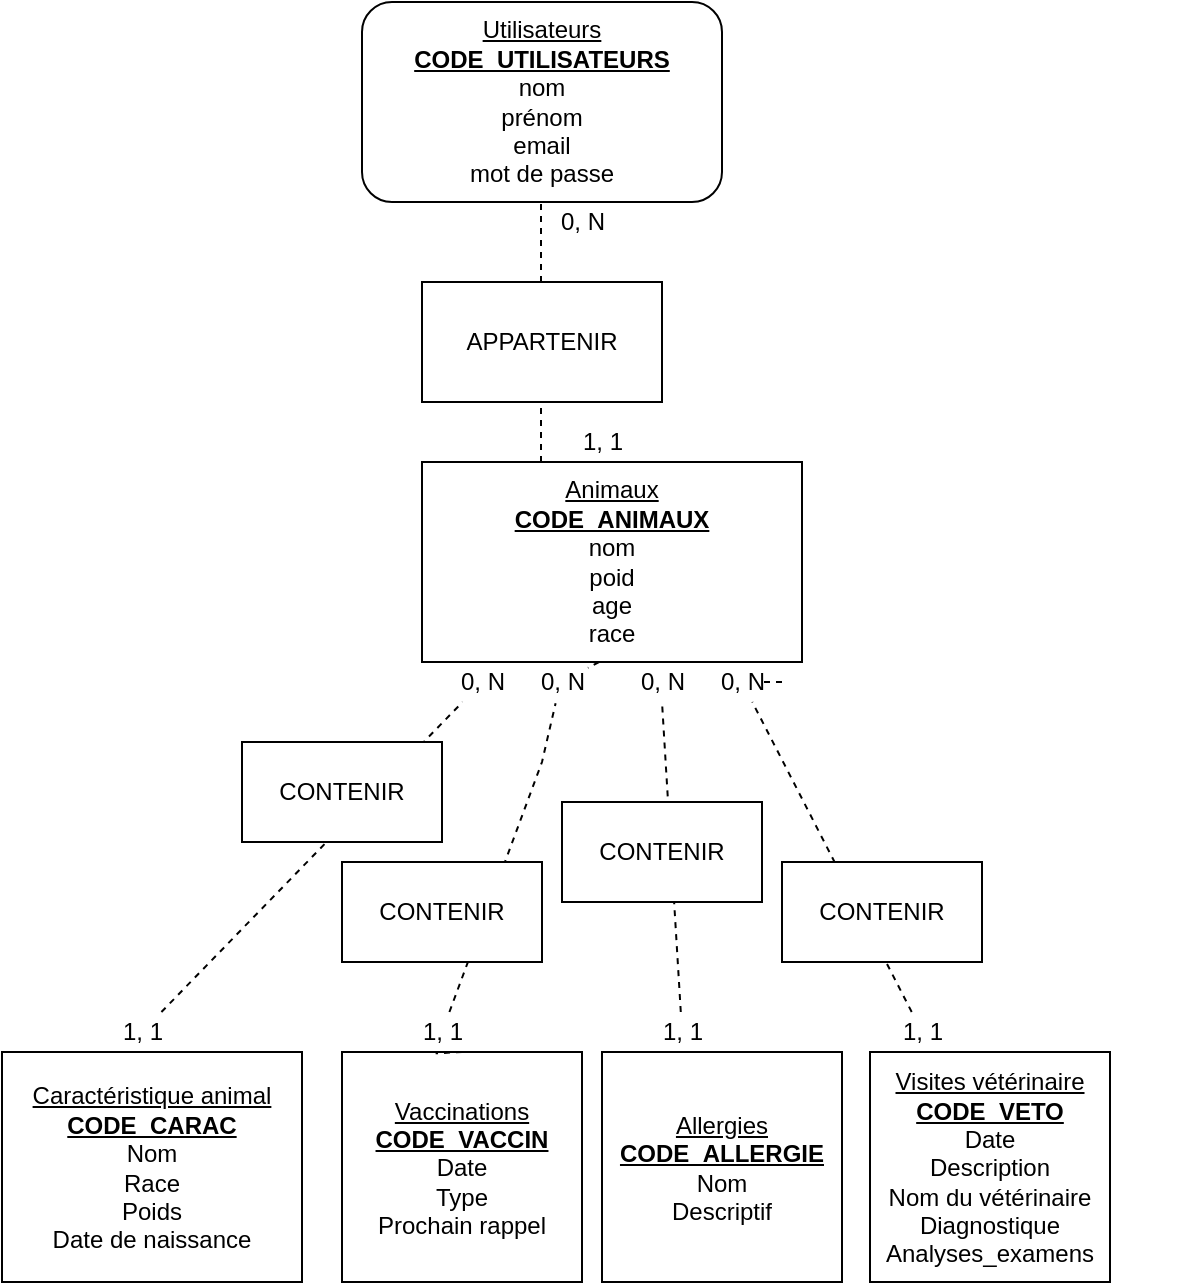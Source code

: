 <mxfile>
    <diagram id="C5RBs43oDa-KdzZeNtuy" name="Page-1">
        <mxGraphModel dx="1088" dy="886" grid="1" gridSize="10" guides="1" tooltips="1" connect="1" arrows="1" fold="1" page="1" pageScale="1" pageWidth="827" pageHeight="1169" math="0" shadow="0">
            <root>
                <mxCell id="WIyWlLk6GJQsqaUBKTNV-0"/>
                <mxCell id="WIyWlLk6GJQsqaUBKTNV-1" parent="WIyWlLk6GJQsqaUBKTNV-0"/>
                <mxCell id="UsCV4iTmfeBYZ-VUnTDY-0" value="&lt;u&gt;Utilisateurs&lt;br&gt;&lt;/u&gt;&lt;b&gt;&lt;u&gt;CODE_UTILISATEURS&lt;/u&gt;&lt;/b&gt;&lt;br&gt;nom&lt;br&gt;prénom&lt;br&gt;email&lt;br&gt;mot de passe" style="rounded=1;whiteSpace=wrap;html=1;align=center;" parent="WIyWlLk6GJQsqaUBKTNV-1" vertex="1">
                    <mxGeometry x="280" y="130" width="180" height="100" as="geometry"/>
                </mxCell>
                <mxCell id="UsCV4iTmfeBYZ-VUnTDY-1" value="" style="endArrow=none;dashed=1;html=1;rounded=0;" parent="WIyWlLk6GJQsqaUBKTNV-1" edge="1">
                    <mxGeometry width="50" height="50" relative="1" as="geometry">
                        <mxPoint x="369.5" y="360" as="sourcePoint"/>
                        <mxPoint x="369.5" y="230" as="targetPoint"/>
                        <Array as="points"/>
                    </mxGeometry>
                </mxCell>
                <mxCell id="UsCV4iTmfeBYZ-VUnTDY-3" value="&lt;u&gt;Animaux&lt;br&gt;&lt;/u&gt;&lt;b&gt;&lt;u&gt;CODE_ANIMAUX&lt;/u&gt;&lt;/b&gt;&lt;br&gt;nom&lt;br&gt;poid&lt;br&gt;age&lt;br&gt;race" style="rounded=0;whiteSpace=wrap;html=1;" parent="WIyWlLk6GJQsqaUBKTNV-1" vertex="1">
                    <mxGeometry x="310" y="360" width="190" height="100" as="geometry"/>
                </mxCell>
                <mxCell id="UsCV4iTmfeBYZ-VUnTDY-6" value="&lt;u&gt;Caractéristique animal&lt;br&gt;&lt;/u&gt;&lt;b&gt;&lt;u&gt;CODE_CARAC&lt;/u&gt;&lt;/b&gt;&lt;br&gt;Nom&lt;br&gt;Race&lt;br&gt;Poids&lt;br&gt;Date de naissance" style="rounded=0;whiteSpace=wrap;html=1;" parent="WIyWlLk6GJQsqaUBKTNV-1" vertex="1">
                    <mxGeometry x="100" y="655" width="150" height="115" as="geometry"/>
                </mxCell>
                <mxCell id="UsCV4iTmfeBYZ-VUnTDY-7" value="&lt;u&gt;Vaccinations&lt;br&gt;&lt;/u&gt;&lt;b&gt;&lt;u&gt;CODE_VACCIN&lt;/u&gt;&lt;/b&gt;&lt;u&gt;&lt;br&gt;&lt;/u&gt;Date&lt;br&gt;Type&lt;br&gt;Prochain rappel" style="rounded=0;whiteSpace=wrap;html=1;" parent="WIyWlLk6GJQsqaUBKTNV-1" vertex="1">
                    <mxGeometry x="270" y="655" width="120" height="115" as="geometry"/>
                </mxCell>
                <mxCell id="UsCV4iTmfeBYZ-VUnTDY-8" value="&lt;u&gt;Allergies&lt;br&gt;&lt;/u&gt;&lt;b&gt;&lt;u&gt;CODE_ALLERGIE&lt;/u&gt;&lt;/b&gt;&lt;u&gt;&lt;br&gt;&lt;/u&gt;Nom&lt;br&gt;Descriptif" style="rounded=0;whiteSpace=wrap;html=1;" parent="WIyWlLk6GJQsqaUBKTNV-1" vertex="1">
                    <mxGeometry x="400" y="655" width="120" height="115" as="geometry"/>
                </mxCell>
                <mxCell id="UsCV4iTmfeBYZ-VUnTDY-9" value="&lt;u&gt;Visites vétérinaire&lt;/u&gt;&lt;br&gt;&lt;b&gt;&lt;u&gt;CODE_VETO&lt;/u&gt;&lt;/b&gt;&lt;br&gt;Date&lt;br&gt;Description&lt;br&gt;Nom du vétérinaire&lt;br&gt;Diagnostique&lt;br&gt;Analyses_examens" style="rounded=0;whiteSpace=wrap;html=1;" parent="WIyWlLk6GJQsqaUBKTNV-1" vertex="1">
                    <mxGeometry x="534" y="655" width="120" height="115" as="geometry"/>
                </mxCell>
                <mxCell id="UsCV4iTmfeBYZ-VUnTDY-10" value="" style="endArrow=none;dashed=1;html=1;rounded=0;startArrow=none;" parent="WIyWlLk6GJQsqaUBKTNV-1" source="UsCV4iTmfeBYZ-VUnTDY-32" target="UsCV4iTmfeBYZ-VUnTDY-23" edge="1">
                    <mxGeometry width="50" height="50" relative="1" as="geometry">
                        <mxPoint x="170" y="655" as="sourcePoint"/>
                        <mxPoint x="220" y="605" as="targetPoint"/>
                    </mxGeometry>
                </mxCell>
                <mxCell id="UsCV4iTmfeBYZ-VUnTDY-11" value="" style="endArrow=none;dashed=1;html=1;rounded=0;entryX=0.42;entryY=1.033;entryDx=0;entryDy=0;entryPerimeter=0;startArrow=none;" parent="WIyWlLk6GJQsqaUBKTNV-1" source="UsCV4iTmfeBYZ-VUnTDY-24" edge="1">
                    <mxGeometry width="50" height="50" relative="1" as="geometry">
                        <mxPoint x="330" y="655" as="sourcePoint"/>
                        <mxPoint x="393" y="462.97" as="targetPoint"/>
                    </mxGeometry>
                </mxCell>
                <mxCell id="UsCV4iTmfeBYZ-VUnTDY-12" value="" style="endArrow=none;dashed=1;html=1;rounded=0;entryX=0.5;entryY=1;entryDx=0;entryDy=0;entryPerimeter=0;startArrow=none;" parent="WIyWlLk6GJQsqaUBKTNV-1" source="UsCV4iTmfeBYZ-VUnTDY-35" target="UsCV4iTmfeBYZ-VUnTDY-25" edge="1">
                    <mxGeometry width="50" height="50" relative="1" as="geometry">
                        <mxPoint x="450" y="655" as="sourcePoint"/>
                        <mxPoint x="500" y="605" as="targetPoint"/>
                    </mxGeometry>
                </mxCell>
                <mxCell id="UsCV4iTmfeBYZ-VUnTDY-13" value="" style="endArrow=none;dashed=1;html=1;rounded=0;startArrow=none;" parent="WIyWlLk6GJQsqaUBKTNV-1" source="UsCV4iTmfeBYZ-VUnTDY-26" edge="1">
                    <mxGeometry width="50" height="50" relative="1" as="geometry">
                        <mxPoint x="580" y="655" as="sourcePoint"/>
                        <mxPoint x="480" y="470" as="targetPoint"/>
                    </mxGeometry>
                </mxCell>
                <mxCell id="UsCV4iTmfeBYZ-VUnTDY-14" value="CONTENIR" style="rounded=0;whiteSpace=wrap;html=1;" parent="WIyWlLk6GJQsqaUBKTNV-1" vertex="1">
                    <mxGeometry x="220" y="500" width="100" height="50" as="geometry"/>
                </mxCell>
                <mxCell id="UsCV4iTmfeBYZ-VUnTDY-16" value="APPARTENIR" style="rounded=0;whiteSpace=wrap;html=1;" parent="WIyWlLk6GJQsqaUBKTNV-1" vertex="1">
                    <mxGeometry x="310" y="270" width="120" height="60" as="geometry"/>
                </mxCell>
                <mxCell id="UsCV4iTmfeBYZ-VUnTDY-18" value="0, N" style="text;html=1;align=center;verticalAlign=middle;resizable=0;points=[];autosize=1;strokeColor=none;fillColor=none;" parent="WIyWlLk6GJQsqaUBKTNV-1" vertex="1">
                    <mxGeometry x="370" y="230" width="40" height="20" as="geometry"/>
                </mxCell>
                <mxCell id="UsCV4iTmfeBYZ-VUnTDY-19" value="1, 1" style="text;html=1;align=center;verticalAlign=middle;resizable=0;points=[];autosize=1;strokeColor=none;fillColor=none;" parent="WIyWlLk6GJQsqaUBKTNV-1" vertex="1">
                    <mxGeometry x="380" y="340" width="40" height="20" as="geometry"/>
                </mxCell>
                <mxCell id="UsCV4iTmfeBYZ-VUnTDY-20" value="&lt;span style=&quot;color: rgba(0 , 0 , 0 , 0) ; font-family: monospace ; font-size: 0px&quot;&gt;%3CmxGraphModel%3E%3Croot%3E%3CmxCell%20id%3D%220%22%2F%3E%3CmxCell%20id%3D%221%22%20parent%3D%220%22%2F%3E%3CmxCell%20id%3D%222%22%20value%3D%221%2C%201%22%20style%3D%22text%3Bhtml%3D1%3Balign%3Dcenter%3BverticalAlign%3Dmiddle%3Bresizable%3D0%3Bpoints%3D%5B%5D%3Bautosize%3D1%3BstrokeColor%3Dnone%3BfillColor%3Dnone%3B%22%20vertex%3D%221%22%20parent%3D%221%22%3E%3CmxGeometry%20x%3D%22650%22%20y%3D%22220%22%20width%3D%2240%22%20height%3D%2220%22%20as%3D%22geometry%22%2F%3E%3C%2FmxCell%3E%3C%2Froot%3E%3C%2FmxGraphModel%3E&lt;/span&gt;" style="text;html=1;align=center;verticalAlign=middle;resizable=0;points=[];autosize=1;strokeColor=none;fillColor=none;" parent="WIyWlLk6GJQsqaUBKTNV-1" vertex="1">
                    <mxGeometry x="670" y="420" width="20" height="20" as="geometry"/>
                </mxCell>
                <mxCell id="UsCV4iTmfeBYZ-VUnTDY-23" value="0, N" style="text;html=1;align=center;verticalAlign=middle;resizable=0;points=[];autosize=1;strokeColor=none;fillColor=none;" parent="WIyWlLk6GJQsqaUBKTNV-1" vertex="1">
                    <mxGeometry x="320" y="460" width="40" height="20" as="geometry"/>
                </mxCell>
                <mxCell id="UsCV4iTmfeBYZ-VUnTDY-25" value="0, N" style="text;html=1;align=center;verticalAlign=middle;resizable=0;points=[];autosize=1;strokeColor=none;fillColor=none;" parent="WIyWlLk6GJQsqaUBKTNV-1" vertex="1">
                    <mxGeometry x="410" y="460" width="40" height="20" as="geometry"/>
                </mxCell>
                <mxCell id="UsCV4iTmfeBYZ-VUnTDY-24" value="0, N" style="text;html=1;align=center;verticalAlign=middle;resizable=0;points=[];autosize=1;strokeColor=none;fillColor=none;" parent="WIyWlLk6GJQsqaUBKTNV-1" vertex="1">
                    <mxGeometry x="360" y="460" width="40" height="20" as="geometry"/>
                </mxCell>
                <mxCell id="UsCV4iTmfeBYZ-VUnTDY-27" value="" style="endArrow=none;dashed=1;html=1;rounded=0;entryX=0.42;entryY=1.033;entryDx=0;entryDy=0;entryPerimeter=0;startArrow=none;" parent="WIyWlLk6GJQsqaUBKTNV-1" source="UsCV4iTmfeBYZ-VUnTDY-34" target="UsCV4iTmfeBYZ-VUnTDY-24" edge="1">
                    <mxGeometry width="50" height="50" relative="1" as="geometry">
                        <mxPoint x="330" y="655" as="sourcePoint"/>
                        <mxPoint x="393" y="462.97" as="targetPoint"/>
                        <Array as="points">
                            <mxPoint x="370" y="510"/>
                        </Array>
                    </mxGeometry>
                </mxCell>
                <mxCell id="UsCV4iTmfeBYZ-VUnTDY-26" value="0, N" style="text;html=1;align=center;verticalAlign=middle;resizable=0;points=[];autosize=1;strokeColor=none;fillColor=none;" parent="WIyWlLk6GJQsqaUBKTNV-1" vertex="1">
                    <mxGeometry x="450" y="460" width="40" height="20" as="geometry"/>
                </mxCell>
                <mxCell id="UsCV4iTmfeBYZ-VUnTDY-28" value="" style="endArrow=none;dashed=1;html=1;rounded=0;startArrow=none;" parent="WIyWlLk6GJQsqaUBKTNV-1" source="UsCV4iTmfeBYZ-VUnTDY-37" target="UsCV4iTmfeBYZ-VUnTDY-26" edge="1">
                    <mxGeometry width="50" height="50" relative="1" as="geometry">
                        <mxPoint x="580" y="655" as="sourcePoint"/>
                        <mxPoint x="480" y="470" as="targetPoint"/>
                    </mxGeometry>
                </mxCell>
                <mxCell id="UsCV4iTmfeBYZ-VUnTDY-29" value="CONTENIR" style="rounded=0;whiteSpace=wrap;html=1;" parent="WIyWlLk6GJQsqaUBKTNV-1" vertex="1">
                    <mxGeometry x="270" y="560" width="100" height="50" as="geometry"/>
                </mxCell>
                <mxCell id="UsCV4iTmfeBYZ-VUnTDY-30" value="CONTENIR" style="rounded=0;whiteSpace=wrap;html=1;" parent="WIyWlLk6GJQsqaUBKTNV-1" vertex="1">
                    <mxGeometry x="380" y="530" width="100" height="50" as="geometry"/>
                </mxCell>
                <mxCell id="UsCV4iTmfeBYZ-VUnTDY-31" value="CONTENIR" style="rounded=0;whiteSpace=wrap;html=1;" parent="WIyWlLk6GJQsqaUBKTNV-1" vertex="1">
                    <mxGeometry x="490" y="560" width="100" height="50" as="geometry"/>
                </mxCell>
                <mxCell id="UsCV4iTmfeBYZ-VUnTDY-32" value="1, 1" style="text;html=1;align=center;verticalAlign=middle;resizable=0;points=[];autosize=1;strokeColor=none;fillColor=none;" parent="WIyWlLk6GJQsqaUBKTNV-1" vertex="1">
                    <mxGeometry x="150" y="635" width="40" height="20" as="geometry"/>
                </mxCell>
                <mxCell id="UsCV4iTmfeBYZ-VUnTDY-33" value="" style="endArrow=none;dashed=1;html=1;rounded=0;" parent="WIyWlLk6GJQsqaUBKTNV-1" target="UsCV4iTmfeBYZ-VUnTDY-32" edge="1">
                    <mxGeometry width="50" height="50" relative="1" as="geometry">
                        <mxPoint x="170" y="655" as="sourcePoint"/>
                        <mxPoint x="330.811" y="480" as="targetPoint"/>
                    </mxGeometry>
                </mxCell>
                <mxCell id="UsCV4iTmfeBYZ-VUnTDY-35" value="1, 1" style="text;html=1;align=center;verticalAlign=middle;resizable=0;points=[];autosize=1;strokeColor=none;fillColor=none;" parent="WIyWlLk6GJQsqaUBKTNV-1" vertex="1">
                    <mxGeometry x="420" y="635" width="40" height="20" as="geometry"/>
                </mxCell>
                <mxCell id="UsCV4iTmfeBYZ-VUnTDY-36" value="" style="endArrow=none;dashed=1;html=1;rounded=0;entryX=0.5;entryY=1;entryDx=0;entryDy=0;entryPerimeter=0;" parent="WIyWlLk6GJQsqaUBKTNV-1" target="UsCV4iTmfeBYZ-VUnTDY-35" edge="1">
                    <mxGeometry width="50" height="50" relative="1" as="geometry">
                        <mxPoint x="450" y="655" as="sourcePoint"/>
                        <mxPoint x="430" y="480" as="targetPoint"/>
                    </mxGeometry>
                </mxCell>
                <mxCell id="UsCV4iTmfeBYZ-VUnTDY-37" value="1, 1" style="text;html=1;align=center;verticalAlign=middle;resizable=0;points=[];autosize=1;strokeColor=none;fillColor=none;" parent="WIyWlLk6GJQsqaUBKTNV-1" vertex="1">
                    <mxGeometry x="540" y="635" width="40" height="20" as="geometry"/>
                </mxCell>
                <mxCell id="UsCV4iTmfeBYZ-VUnTDY-38" value="" style="endArrow=none;dashed=1;html=1;rounded=0;" parent="WIyWlLk6GJQsqaUBKTNV-1" target="UsCV4iTmfeBYZ-VUnTDY-37" edge="1">
                    <mxGeometry width="50" height="50" relative="1" as="geometry">
                        <mxPoint x="580" y="655" as="sourcePoint"/>
                        <mxPoint x="475.946" y="480" as="targetPoint"/>
                    </mxGeometry>
                </mxCell>
                <mxCell id="UsCV4iTmfeBYZ-VUnTDY-34" value="1, 1" style="text;html=1;align=center;verticalAlign=middle;resizable=0;points=[];autosize=1;strokeColor=none;fillColor=none;" parent="WIyWlLk6GJQsqaUBKTNV-1" vertex="1">
                    <mxGeometry x="300" y="635" width="40" height="20" as="geometry"/>
                </mxCell>
                <mxCell id="UsCV4iTmfeBYZ-VUnTDY-39" value="" style="endArrow=none;dashed=1;html=1;rounded=0;entryX=0.42;entryY=1.033;entryDx=0;entryDy=0;entryPerimeter=0;" parent="WIyWlLk6GJQsqaUBKTNV-1" target="UsCV4iTmfeBYZ-VUnTDY-34" edge="1">
                    <mxGeometry width="50" height="50" relative="1" as="geometry">
                        <mxPoint x="330" y="655" as="sourcePoint"/>
                        <mxPoint x="376.8" y="480.66" as="targetPoint"/>
                    </mxGeometry>
                </mxCell>
            </root>
        </mxGraphModel>
    </diagram>
</mxfile>